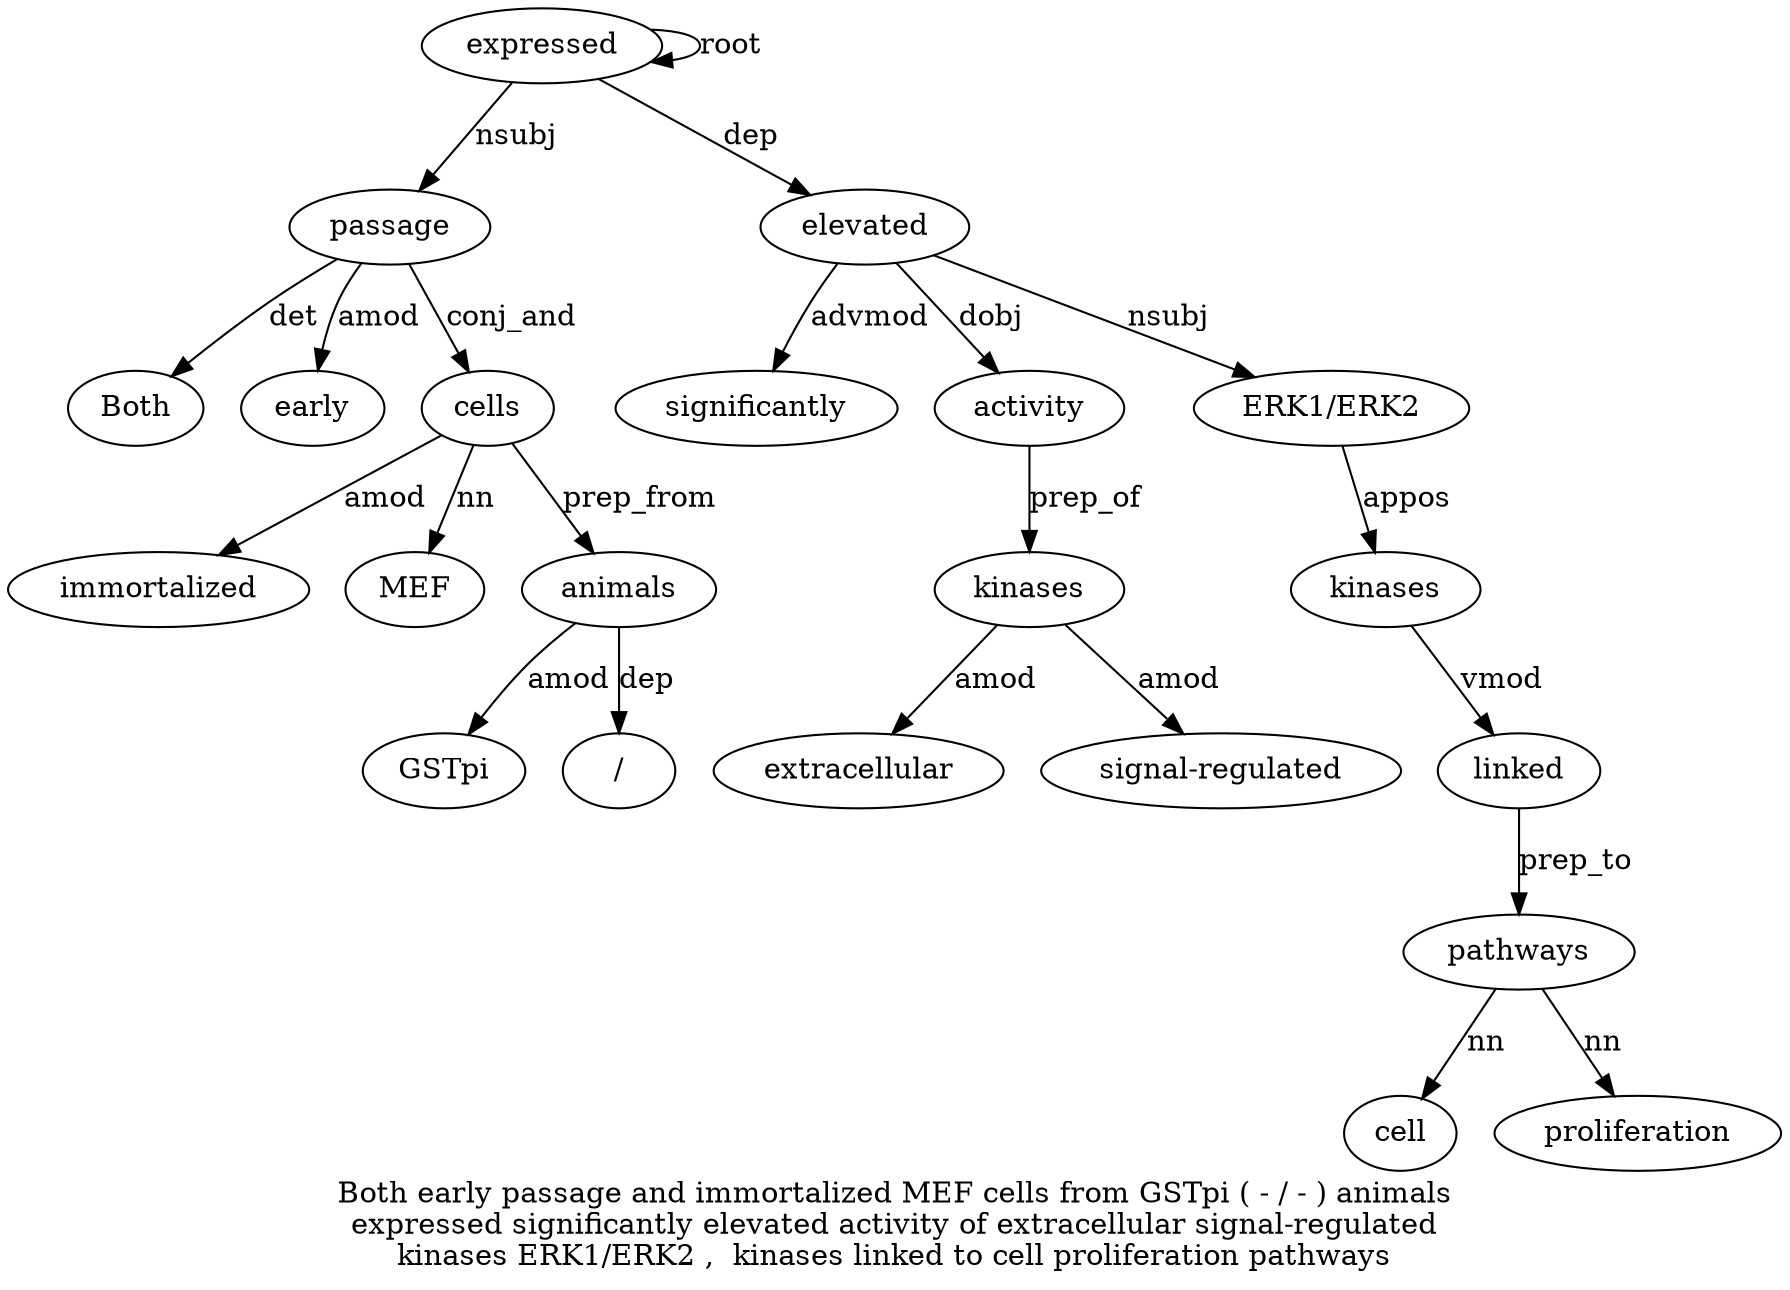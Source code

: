 digraph "Both early passage and immortalized MEF cells from GSTpi ( - / - ) animals expressed significantly elevated activity of extracellular signal-regulated kinases ERK1/ERK2 ,  kinases linked to cell proliferation pathways" {
label="Both early passage and immortalized MEF cells from GSTpi ( - / - ) animals
expressed significantly elevated activity of extracellular signal-regulated
kinases ERK1/ERK2 ,  kinases linked to cell proliferation pathways";
passage3 [style=filled, fillcolor=white, label=passage];
Both1 [style=filled, fillcolor=white, label=Both];
passage3 -> Both1  [label=det];
early2 [style=filled, fillcolor=white, label=early];
passage3 -> early2  [label=amod];
expressed16 [style=filled, fillcolor=white, label=expressed];
expressed16 -> passage3  [label=nsubj];
cells7 [style=filled, fillcolor=white, label=cells];
immortalized5 [style=filled, fillcolor=white, label=immortalized];
cells7 -> immortalized5  [label=amod];
MEF6 [style=filled, fillcolor=white, label=MEF];
cells7 -> MEF6  [label=nn];
passage3 -> cells7  [label=conj_and];
animals15 [style=filled, fillcolor=white, label=animals];
GSTpi9 [style=filled, fillcolor=white, label=GSTpi];
animals15 -> GSTpi9  [label=amod];
"/12" [style=filled, fillcolor=white, label="/"];
animals15 -> "/12"  [label=dep];
cells7 -> animals15  [label=prep_from];
expressed16 -> expressed16  [label=root];
elevated18 [style=filled, fillcolor=white, label=elevated];
significantly17 [style=filled, fillcolor=white, label=significantly];
elevated18 -> significantly17  [label=advmod];
expressed16 -> elevated18  [label=dep];
activity19 [style=filled, fillcolor=white, label=activity];
elevated18 -> activity19  [label=dobj];
kinases23 [style=filled, fillcolor=white, label=kinases];
extracellular21 [style=filled, fillcolor=white, label=extracellular];
kinases23 -> extracellular21  [label=amod];
"signal-regulated22" [style=filled, fillcolor=white, label="signal-regulated"];
kinases23 -> "signal-regulated22"  [label=amod];
activity19 -> kinases23  [label=prep_of];
"ERK1/ERK224" [style=filled, fillcolor=white, label="ERK1/ERK2"];
elevated18 -> "ERK1/ERK224"  [label=nsubj];
kinases26 [style=filled, fillcolor=white, label=kinases];
"ERK1/ERK224" -> kinases26  [label=appos];
linked27 [style=filled, fillcolor=white, label=linked];
kinases26 -> linked27  [label=vmod];
pathways31 [style=filled, fillcolor=white, label=pathways];
cell29 [style=filled, fillcolor=white, label=cell];
pathways31 -> cell29  [label=nn];
proliferation30 [style=filled, fillcolor=white, label=proliferation];
pathways31 -> proliferation30  [label=nn];
linked27 -> pathways31  [label=prep_to];
}
